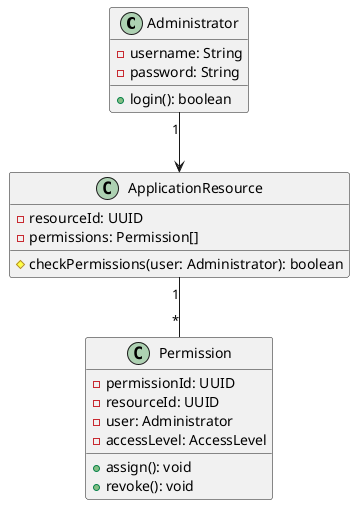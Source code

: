 @startuml
class Administrator {
  - username: String
  - password: String

  + login(): boolean
}

class ApplicationResource {
  - resourceId: UUID
  - permissions: Permission[]

  # checkPermissions(user: Administrator): boolean
}

class Permission {
  - permissionId: UUID
  - resourceId: UUID
  - user: Administrator
  - accessLevel: AccessLevel

  + assign(): void
  + revoke(): void
}

ApplicationResource "1" -- "*" Permission
Administrator "1" --> ApplicationResource
@enduml